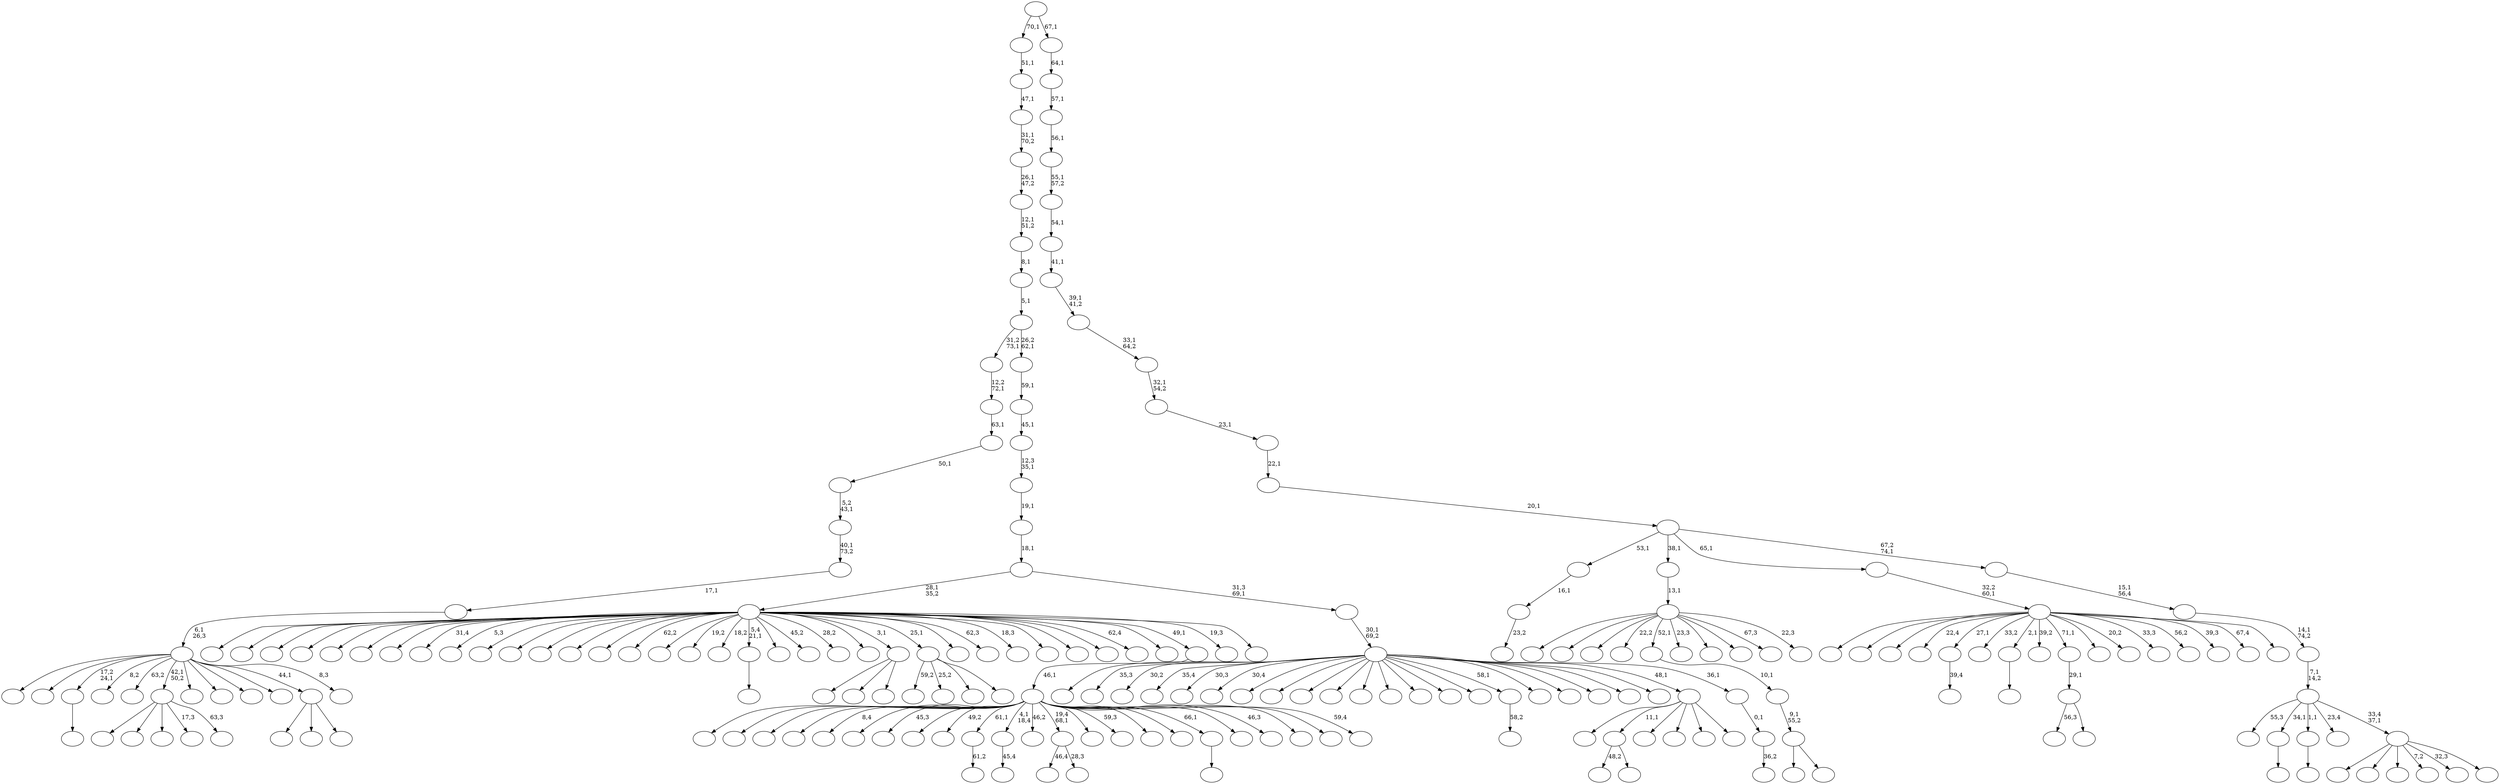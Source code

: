 digraph T {
	225 [label=""]
	224 [label=""]
	223 [label=""]
	222 [label=""]
	221 [label=""]
	220 [label=""]
	219 [label=""]
	218 [label=""]
	217 [label=""]
	216 [label=""]
	215 [label=""]
	214 [label=""]
	213 [label=""]
	212 [label=""]
	211 [label=""]
	210 [label=""]
	209 [label=""]
	208 [label=""]
	207 [label=""]
	206 [label=""]
	205 [label=""]
	204 [label=""]
	203 [label=""]
	202 [label=""]
	201 [label=""]
	200 [label=""]
	199 [label=""]
	198 [label=""]
	197 [label=""]
	196 [label=""]
	195 [label=""]
	194 [label=""]
	193 [label=""]
	192 [label=""]
	191 [label=""]
	190 [label=""]
	189 [label=""]
	188 [label=""]
	187 [label=""]
	186 [label=""]
	185 [label=""]
	184 [label=""]
	183 [label=""]
	182 [label=""]
	181 [label=""]
	180 [label=""]
	179 [label=""]
	178 [label=""]
	177 [label=""]
	176 [label=""]
	175 [label=""]
	174 [label=""]
	173 [label=""]
	172 [label=""]
	171 [label=""]
	170 [label=""]
	169 [label=""]
	168 [label=""]
	167 [label=""]
	166 [label=""]
	165 [label=""]
	164 [label=""]
	163 [label=""]
	162 [label=""]
	161 [label=""]
	160 [label=""]
	159 [label=""]
	158 [label=""]
	157 [label=""]
	156 [label=""]
	155 [label=""]
	154 [label=""]
	153 [label=""]
	152 [label=""]
	151 [label=""]
	150 [label=""]
	149 [label=""]
	148 [label=""]
	147 [label=""]
	146 [label=""]
	145 [label=""]
	144 [label=""]
	143 [label=""]
	142 [label=""]
	141 [label=""]
	140 [label=""]
	139 [label=""]
	138 [label=""]
	137 [label=""]
	136 [label=""]
	135 [label=""]
	134 [label=""]
	133 [label=""]
	132 [label=""]
	131 [label=""]
	130 [label=""]
	129 [label=""]
	128 [label=""]
	127 [label=""]
	126 [label=""]
	125 [label=""]
	124 [label=""]
	123 [label=""]
	122 [label=""]
	121 [label=""]
	120 [label=""]
	119 [label=""]
	118 [label=""]
	117 [label=""]
	116 [label=""]
	115 [label=""]
	114 [label=""]
	113 [label=""]
	112 [label=""]
	111 [label=""]
	110 [label=""]
	109 [label=""]
	108 [label=""]
	107 [label=""]
	106 [label=""]
	105 [label=""]
	104 [label=""]
	103 [label=""]
	102 [label=""]
	101 [label=""]
	100 [label=""]
	99 [label=""]
	98 [label=""]
	97 [label=""]
	96 [label=""]
	95 [label=""]
	94 [label=""]
	93 [label=""]
	92 [label=""]
	91 [label=""]
	90 [label=""]
	89 [label=""]
	88 [label=""]
	87 [label=""]
	86 [label=""]
	85 [label=""]
	84 [label=""]
	83 [label=""]
	82 [label=""]
	81 [label=""]
	80 [label=""]
	79 [label=""]
	78 [label=""]
	77 [label=""]
	76 [label=""]
	75 [label=""]
	74 [label=""]
	73 [label=""]
	72 [label=""]
	71 [label=""]
	70 [label=""]
	69 [label=""]
	68 [label=""]
	67 [label=""]
	66 [label=""]
	65 [label=""]
	64 [label=""]
	63 [label=""]
	62 [label=""]
	61 [label=""]
	60 [label=""]
	59 [label=""]
	58 [label=""]
	57 [label=""]
	56 [label=""]
	55 [label=""]
	54 [label=""]
	53 [label=""]
	52 [label=""]
	51 [label=""]
	50 [label=""]
	49 [label=""]
	48 [label=""]
	47 [label=""]
	46 [label=""]
	45 [label=""]
	44 [label=""]
	43 [label=""]
	42 [label=""]
	41 [label=""]
	40 [label=""]
	39 [label=""]
	38 [label=""]
	37 [label=""]
	36 [label=""]
	35 [label=""]
	34 [label=""]
	33 [label=""]
	32 [label=""]
	31 [label=""]
	30 [label=""]
	29 [label=""]
	28 [label=""]
	27 [label=""]
	26 [label=""]
	25 [label=""]
	24 [label=""]
	23 [label=""]
	22 [label=""]
	21 [label=""]
	20 [label=""]
	19 [label=""]
	18 [label=""]
	17 [label=""]
	16 [label=""]
	15 [label=""]
	14 [label=""]
	13 [label=""]
	12 [label=""]
	11 [label=""]
	10 [label=""]
	9 [label=""]
	8 [label=""]
	7 [label=""]
	6 [label=""]
	5 [label=""]
	4 [label=""]
	3 [label=""]
	2 [label=""]
	1 [label=""]
	0 [label=""]
	211 -> 212 [label="23,2"]
	210 -> 211 [label="16,1"]
	181 -> 182 [label="39,4"]
	179 -> 180 [label=""]
	175 -> 176 [label=""]
	166 -> 167 [label="61,2"]
	162 -> 163 [label="45,4"]
	160 -> 161 [label=""]
	155 -> 156 [label=""]
	148 -> 222 [label=""]
	148 -> 205 [label=""]
	148 -> 202 [label=""]
	148 -> 165 [label="17,3"]
	148 -> 149 [label="63,3"]
	144 -> 174 [label="46,4"]
	144 -> 145 [label="28,3"]
	139 -> 215 [label=""]
	139 -> 140 [label=""]
	138 -> 139 [label="9,1\n55,2"]
	137 -> 138 [label="10,1"]
	129 -> 199 [label="56,3"]
	129 -> 130 [label=""]
	128 -> 129 [label="29,1"]
	113 -> 114 [label=""]
	108 -> 186 [label="48,2"]
	108 -> 109 [label=""]
	106 -> 107 [label="58,2"]
	99 -> 100 [label=""]
	85 -> 152 [label=""]
	85 -> 127 [label=""]
	85 -> 86 [label=""]
	83 -> 197 [label="59,2"]
	83 -> 183 [label="25,2"]
	83 -> 134 [label=""]
	83 -> 84 [label=""]
	66 -> 119 [label=""]
	66 -> 81 [label=""]
	66 -> 67 [label=""]
	64 -> 224 [label=""]
	64 -> 220 [label=""]
	64 -> 159 [label=""]
	64 -> 146 [label="22,2"]
	64 -> 137 [label="52,1"]
	64 -> 136 [label="23,3"]
	64 -> 126 [label=""]
	64 -> 94 [label=""]
	64 -> 87 [label="67,3"]
	64 -> 65 [label="22,3"]
	63 -> 64 [label="13,1"]
	58 -> 221 [label=""]
	58 -> 218 [label=""]
	58 -> 214 [label=""]
	58 -> 209 [label="22,4"]
	58 -> 181 [label="27,1"]
	58 -> 170 [label="33,2"]
	58 -> 155 [label="2,1"]
	58 -> 154 [label="39,2"]
	58 -> 128 [label="71,1"]
	58 -> 112 [label=""]
	58 -> 104 [label="20,2"]
	58 -> 102 [label="33,3"]
	58 -> 96 [label="56,2"]
	58 -> 93 [label="39,3"]
	58 -> 89 [label="67,4"]
	58 -> 59 [label=""]
	57 -> 58 [label="32,2\n60,1"]
	55 -> 204 [label=""]
	55 -> 108 [label="11,1"]
	55 -> 95 [label=""]
	55 -> 80 [label=""]
	55 -> 60 [label=""]
	55 -> 56 [label=""]
	52 -> 195 [label=""]
	52 -> 194 [label=""]
	52 -> 193 [label=""]
	52 -> 191 [label=""]
	52 -> 189 [label="8,4"]
	52 -> 188 [label=""]
	52 -> 187 [label="45,3"]
	52 -> 184 [label=""]
	52 -> 172 [label="49,2"]
	52 -> 166 [label="61,1"]
	52 -> 162 [label="4,1\n18,4"]
	52 -> 150 [label="46,2"]
	52 -> 144 [label="19,4\n68,1"]
	52 -> 133 [label=""]
	52 -> 124 [label="59,3"]
	52 -> 123 [label=""]
	52 -> 105 [label=""]
	52 -> 99 [label="66,1"]
	52 -> 98 [label=""]
	52 -> 90 [label="46,3"]
	52 -> 69 [label=""]
	52 -> 61 [label=""]
	52 -> 53 [label="59,4"]
	51 -> 52 [label="46,1"]
	49 -> 223 [label=""]
	49 -> 190 [label=""]
	49 -> 175 [label="17,2\n24,1"]
	49 -> 168 [label="8,2"]
	49 -> 157 [label="63,2"]
	49 -> 148 [label="42,1\n50,2"]
	49 -> 142 [label=""]
	49 -> 122 [label=""]
	49 -> 110 [label=""]
	49 -> 75 [label=""]
	49 -> 66 [label="44,1"]
	49 -> 50 [label="8,3"]
	48 -> 49 [label="6,1\n26,3"]
	47 -> 48 [label="17,1"]
	46 -> 47 [label="40,1\n73,2"]
	45 -> 46 [label="5,2\n43,1"]
	44 -> 45 [label="50,1"]
	43 -> 44 [label="63,1"]
	42 -> 43 [label="12,2\n72,1"]
	39 -> 225 [label=""]
	39 -> 219 [label=""]
	39 -> 208 [label=""]
	39 -> 206 [label=""]
	39 -> 201 [label=""]
	39 -> 200 [label=""]
	39 -> 198 [label=""]
	39 -> 185 [label="31,4"]
	39 -> 178 [label="5,3"]
	39 -> 169 [label=""]
	39 -> 164 [label=""]
	39 -> 153 [label=""]
	39 -> 151 [label=""]
	39 -> 132 [label=""]
	39 -> 131 [label="62,2"]
	39 -> 120 [label=""]
	39 -> 117 [label="19,2"]
	39 -> 116 [label="18,2"]
	39 -> 113 [label="5,4\n21,1"]
	39 -> 111 [label=""]
	39 -> 103 [label="45,2"]
	39 -> 92 [label="28,2"]
	39 -> 91 [label=""]
	39 -> 85 [label="3,1"]
	39 -> 83 [label="25,1"]
	39 -> 82 [label=""]
	39 -> 79 [label="62,3"]
	39 -> 77 [label="18,3"]
	39 -> 74 [label=""]
	39 -> 73 [label=""]
	39 -> 70 [label=""]
	39 -> 62 [label="62,4"]
	39 -> 54 [label=""]
	39 -> 51 [label="49,1"]
	39 -> 41 [label="19,3"]
	39 -> 40 [label=""]
	37 -> 38 [label="36,2"]
	36 -> 37 [label="0,1"]
	35 -> 216 [label=""]
	35 -> 207 [label="35,3"]
	35 -> 203 [label="30,2"]
	35 -> 196 [label="35,4"]
	35 -> 192 [label="30,3"]
	35 -> 177 [label="30,4"]
	35 -> 173 [label=""]
	35 -> 171 [label=""]
	35 -> 158 [label=""]
	35 -> 147 [label=""]
	35 -> 143 [label=""]
	35 -> 141 [label=""]
	35 -> 135 [label=""]
	35 -> 125 [label=""]
	35 -> 121 [label=""]
	35 -> 106 [label="58,1"]
	35 -> 97 [label=""]
	35 -> 88 [label=""]
	35 -> 78 [label=""]
	35 -> 76 [label=""]
	35 -> 68 [label=""]
	35 -> 55 [label="48,1"]
	35 -> 36 [label="36,1"]
	34 -> 35 [label="30,1\n69,2"]
	33 -> 39 [label="28,1\n35,2"]
	33 -> 34 [label="31,3\n69,1"]
	32 -> 33 [label="18,1"]
	31 -> 32 [label="19,1"]
	30 -> 31 [label="12,3\n35,1"]
	29 -> 30 [label="45,1"]
	28 -> 29 [label="59,1"]
	27 -> 42 [label="31,2\n73,1"]
	27 -> 28 [label="26,2\n62,1"]
	26 -> 27 [label="5,1"]
	25 -> 26 [label="8,1"]
	24 -> 25 [label="12,1\n51,2"]
	23 -> 24 [label="26,1\n47,2"]
	22 -> 23 [label="31,1\n70,2"]
	21 -> 22 [label="47,1"]
	20 -> 21 [label="51,1"]
	18 -> 213 [label=""]
	18 -> 118 [label=""]
	18 -> 115 [label=""]
	18 -> 101 [label="7,2"]
	18 -> 71 [label="32,3"]
	18 -> 19 [label=""]
	17 -> 217 [label="55,3"]
	17 -> 179 [label="34,1"]
	17 -> 160 [label="1,1"]
	17 -> 72 [label="23,4"]
	17 -> 18 [label="33,4\n37,1"]
	16 -> 17 [label="7,1\n14,2"]
	15 -> 16 [label="14,1\n74,2"]
	14 -> 15 [label="15,1\n56,4"]
	13 -> 210 [label="53,1"]
	13 -> 63 [label="38,1"]
	13 -> 57 [label="65,1"]
	13 -> 14 [label="67,2\n74,1"]
	12 -> 13 [label="20,1"]
	11 -> 12 [label="22,1"]
	10 -> 11 [label="23,1"]
	9 -> 10 [label="32,1\n54,2"]
	8 -> 9 [label="33,1\n64,2"]
	7 -> 8 [label="39,1\n41,2"]
	6 -> 7 [label="41,1"]
	5 -> 6 [label="54,1"]
	4 -> 5 [label="55,1\n57,2"]
	3 -> 4 [label="56,1"]
	2 -> 3 [label="57,1"]
	1 -> 2 [label="64,1"]
	0 -> 20 [label="70,1"]
	0 -> 1 [label="67,1"]
}
